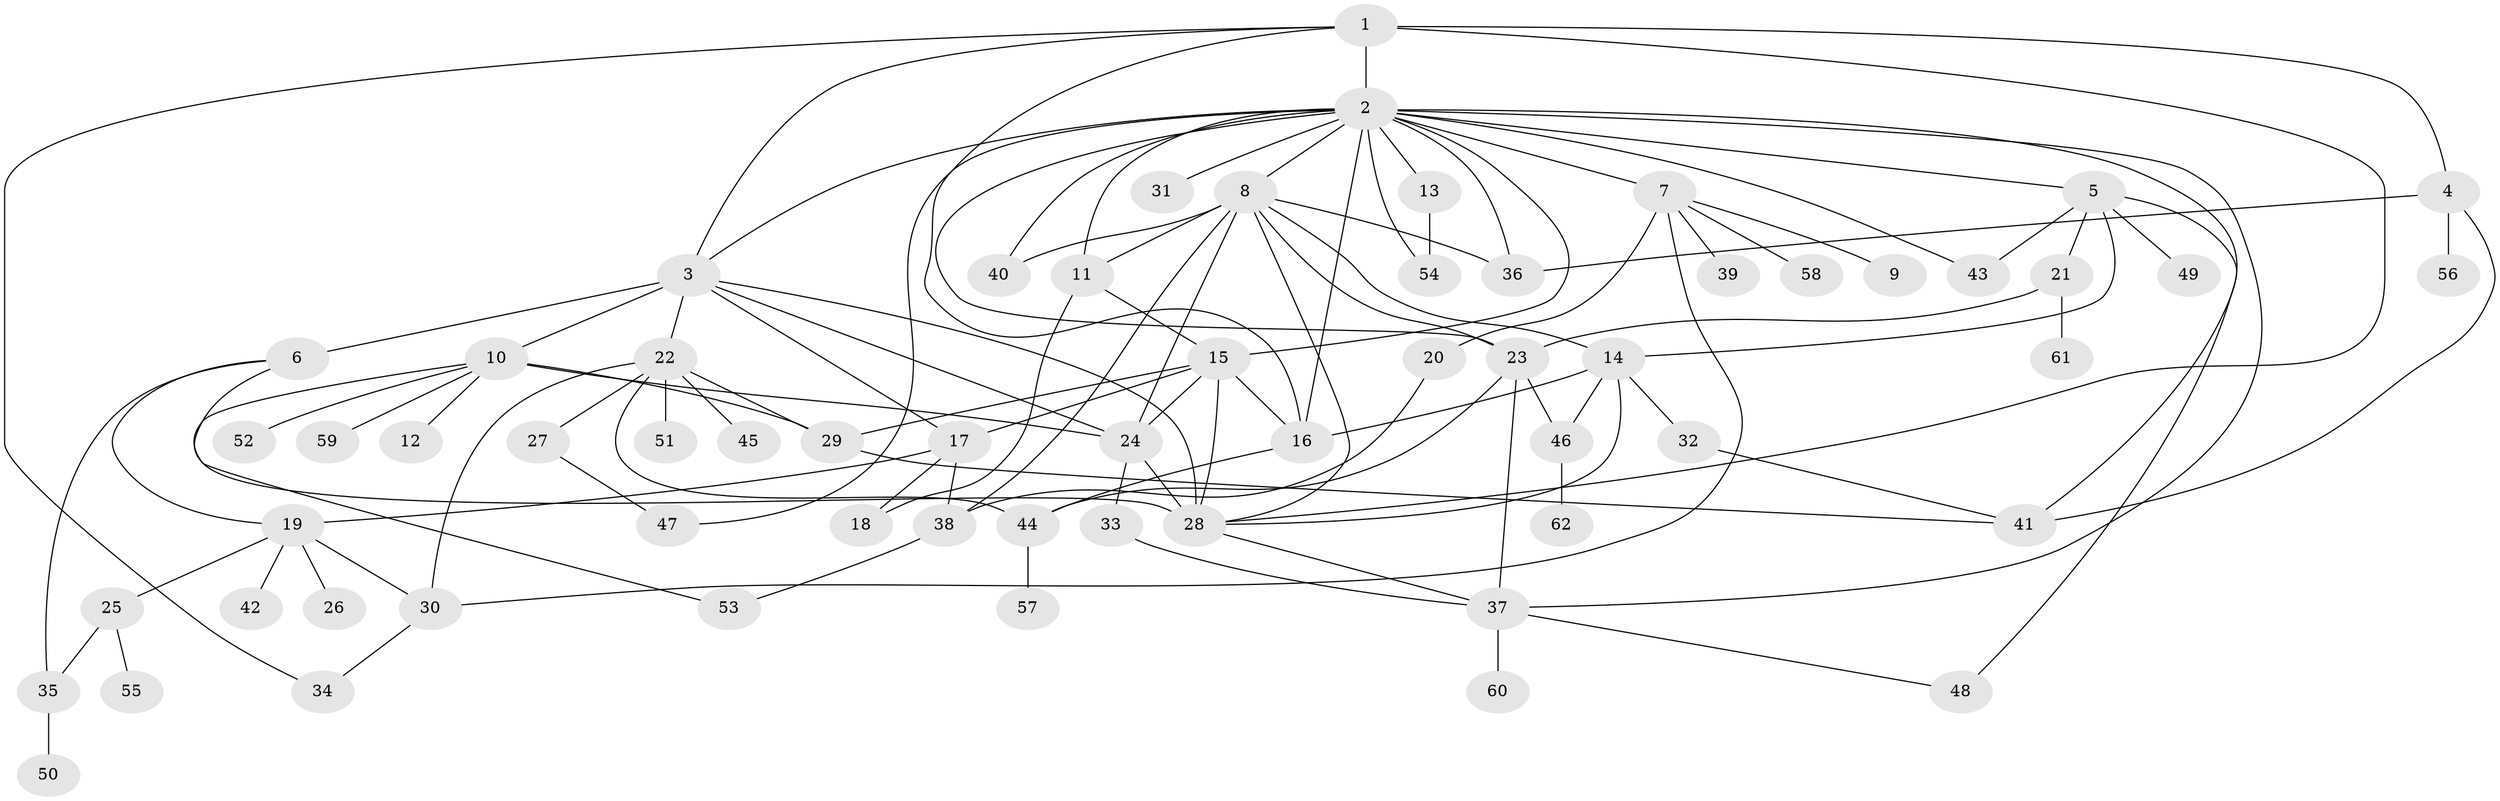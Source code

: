 // original degree distribution, {8: 0.024390243902439025, 22: 0.008130081300813009, 14: 0.008130081300813009, 4: 0.06504065040650407, 3: 0.13821138211382114, 7: 0.016260162601626018, 13: 0.008130081300813009, 1: 0.43902439024390244, 6: 0.024390243902439025, 5: 0.04878048780487805, 2: 0.2032520325203252, 10: 0.008130081300813009, 18: 0.008130081300813009}
// Generated by graph-tools (version 1.1) at 2025/50/03/04/25 22:50:15]
// undirected, 62 vertices, 107 edges
graph export_dot {
  node [color=gray90,style=filled];
  1;
  2;
  3;
  4;
  5;
  6;
  7;
  8;
  9;
  10;
  11;
  12;
  13;
  14;
  15;
  16;
  17;
  18;
  19;
  20;
  21;
  22;
  23;
  24;
  25;
  26;
  27;
  28;
  29;
  30;
  31;
  32;
  33;
  34;
  35;
  36;
  37;
  38;
  39;
  40;
  41;
  42;
  43;
  44;
  45;
  46;
  47;
  48;
  49;
  50;
  51;
  52;
  53;
  54;
  55;
  56;
  57;
  58;
  59;
  60;
  61;
  62;
  1 -- 2 [weight=1.0];
  1 -- 3 [weight=1.0];
  1 -- 4 [weight=1.0];
  1 -- 16 [weight=1.0];
  1 -- 28 [weight=2.0];
  1 -- 34 [weight=1.0];
  2 -- 3 [weight=1.0];
  2 -- 5 [weight=1.0];
  2 -- 7 [weight=2.0];
  2 -- 8 [weight=1.0];
  2 -- 11 [weight=1.0];
  2 -- 13 [weight=1.0];
  2 -- 15 [weight=1.0];
  2 -- 16 [weight=1.0];
  2 -- 23 [weight=2.0];
  2 -- 31 [weight=1.0];
  2 -- 36 [weight=1.0];
  2 -- 37 [weight=1.0];
  2 -- 40 [weight=1.0];
  2 -- 41 [weight=1.0];
  2 -- 43 [weight=1.0];
  2 -- 47 [weight=1.0];
  2 -- 54 [weight=1.0];
  3 -- 6 [weight=3.0];
  3 -- 10 [weight=2.0];
  3 -- 17 [weight=1.0];
  3 -- 22 [weight=1.0];
  3 -- 24 [weight=1.0];
  3 -- 28 [weight=2.0];
  4 -- 36 [weight=1.0];
  4 -- 41 [weight=1.0];
  4 -- 56 [weight=1.0];
  5 -- 14 [weight=1.0];
  5 -- 21 [weight=1.0];
  5 -- 43 [weight=1.0];
  5 -- 48 [weight=1.0];
  5 -- 49 [weight=1.0];
  6 -- 19 [weight=1.0];
  6 -- 28 [weight=1.0];
  6 -- 35 [weight=1.0];
  7 -- 9 [weight=1.0];
  7 -- 20 [weight=1.0];
  7 -- 30 [weight=1.0];
  7 -- 39 [weight=1.0];
  7 -- 58 [weight=1.0];
  8 -- 11 [weight=1.0];
  8 -- 14 [weight=1.0];
  8 -- 23 [weight=4.0];
  8 -- 24 [weight=1.0];
  8 -- 28 [weight=1.0];
  8 -- 36 [weight=1.0];
  8 -- 38 [weight=1.0];
  8 -- 40 [weight=1.0];
  10 -- 12 [weight=1.0];
  10 -- 24 [weight=1.0];
  10 -- 29 [weight=1.0];
  10 -- 52 [weight=1.0];
  10 -- 53 [weight=1.0];
  10 -- 59 [weight=1.0];
  11 -- 15 [weight=1.0];
  11 -- 18 [weight=1.0];
  13 -- 54 [weight=1.0];
  14 -- 16 [weight=1.0];
  14 -- 28 [weight=1.0];
  14 -- 32 [weight=1.0];
  14 -- 46 [weight=1.0];
  15 -- 16 [weight=1.0];
  15 -- 17 [weight=1.0];
  15 -- 24 [weight=1.0];
  15 -- 28 [weight=1.0];
  15 -- 29 [weight=3.0];
  16 -- 44 [weight=1.0];
  17 -- 18 [weight=1.0];
  17 -- 19 [weight=1.0];
  17 -- 38 [weight=1.0];
  19 -- 25 [weight=1.0];
  19 -- 26 [weight=1.0];
  19 -- 30 [weight=1.0];
  19 -- 42 [weight=1.0];
  20 -- 38 [weight=1.0];
  21 -- 23 [weight=1.0];
  21 -- 61 [weight=1.0];
  22 -- 27 [weight=1.0];
  22 -- 29 [weight=1.0];
  22 -- 30 [weight=1.0];
  22 -- 44 [weight=1.0];
  22 -- 45 [weight=1.0];
  22 -- 51 [weight=1.0];
  23 -- 37 [weight=1.0];
  23 -- 44 [weight=1.0];
  23 -- 46 [weight=1.0];
  24 -- 28 [weight=12.0];
  24 -- 33 [weight=1.0];
  25 -- 35 [weight=1.0];
  25 -- 55 [weight=1.0];
  27 -- 47 [weight=1.0];
  28 -- 37 [weight=1.0];
  29 -- 41 [weight=1.0];
  30 -- 34 [weight=1.0];
  32 -- 41 [weight=1.0];
  33 -- 37 [weight=1.0];
  35 -- 50 [weight=1.0];
  37 -- 48 [weight=1.0];
  37 -- 60 [weight=1.0];
  38 -- 53 [weight=1.0];
  44 -- 57 [weight=1.0];
  46 -- 62 [weight=1.0];
}
